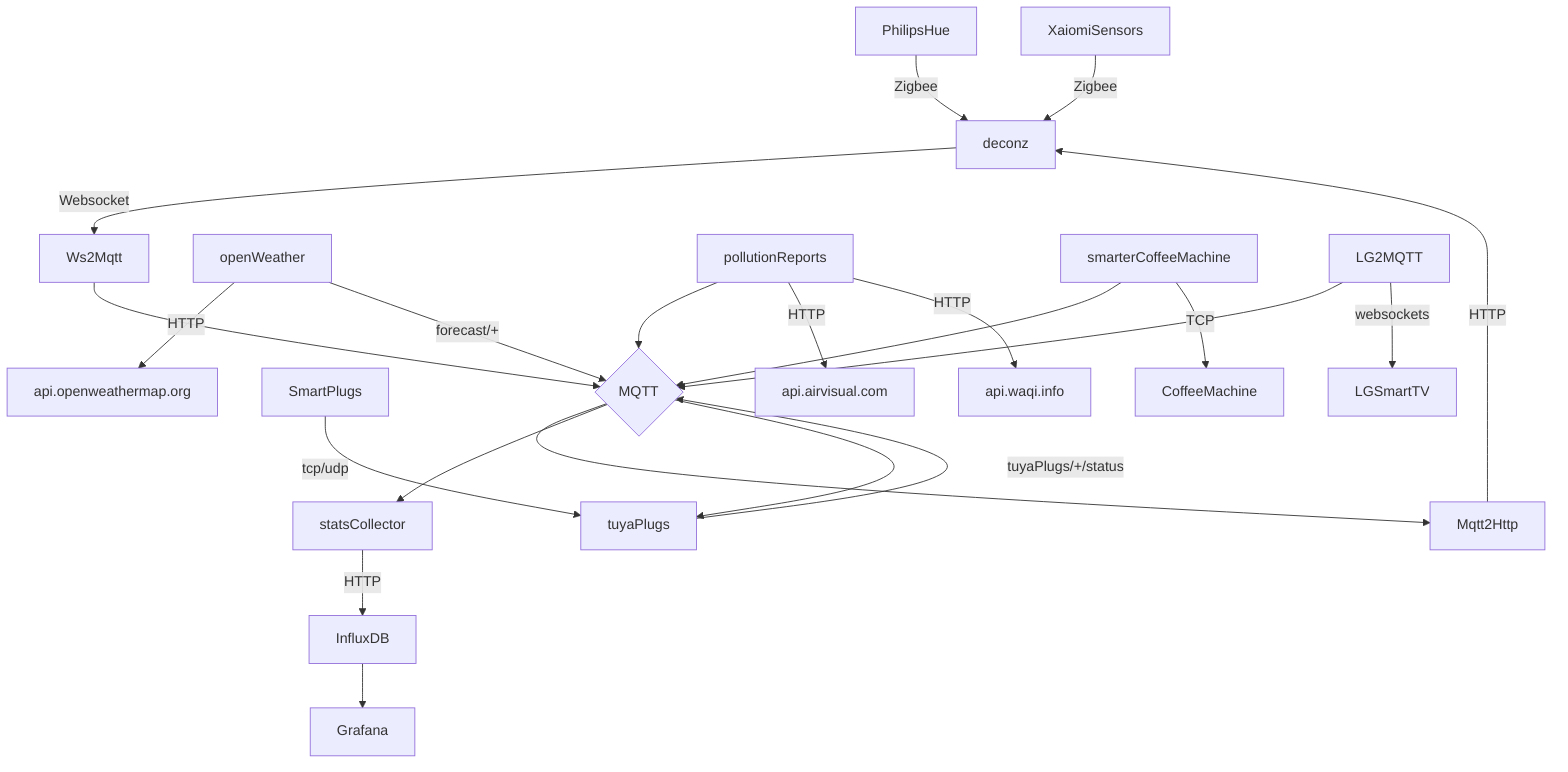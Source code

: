 graph TD
    Hue[PhilipsHue] --> |Zigbee| deconz
    XaiomiSensors --> |Zigbee| deconz
    deconz --> |Websocket| Ws2Mqtt
    Ws2Mqtt --> MQTT{MQTT}
    Mqtt2Http --> |HTTP| deconz
    MQTT --> Mqtt2Http
    MQTT --> statsCollector
    statsCollector --> |HTTP|InfluxDB
    InfluxDB --> Grafana
    tuyaPlugs --> |tuyaPlugs/+/status|MQTT
    SmartPlugs --> |tcp/udp|tuyaPlugs
    MQTT --> tuyaPlugs
    openWeather --> |HTTP|api.openweathermap.org
    openWeather --> |forecast/+|MQTT
    pollutionReports --> MQTT
    pollutionReports --> |HTTP|api.airvisual.com
    pollutionReports --> |HTTP|api.waqi.info
    smarterCoffeeMachine --> MQTT
    smarterCoffeeMachine --> |TCP| CoffeeMachine
    LG2MQTT --> MQTT
    LG2MQTT --> |websockets| LGSmartTV
